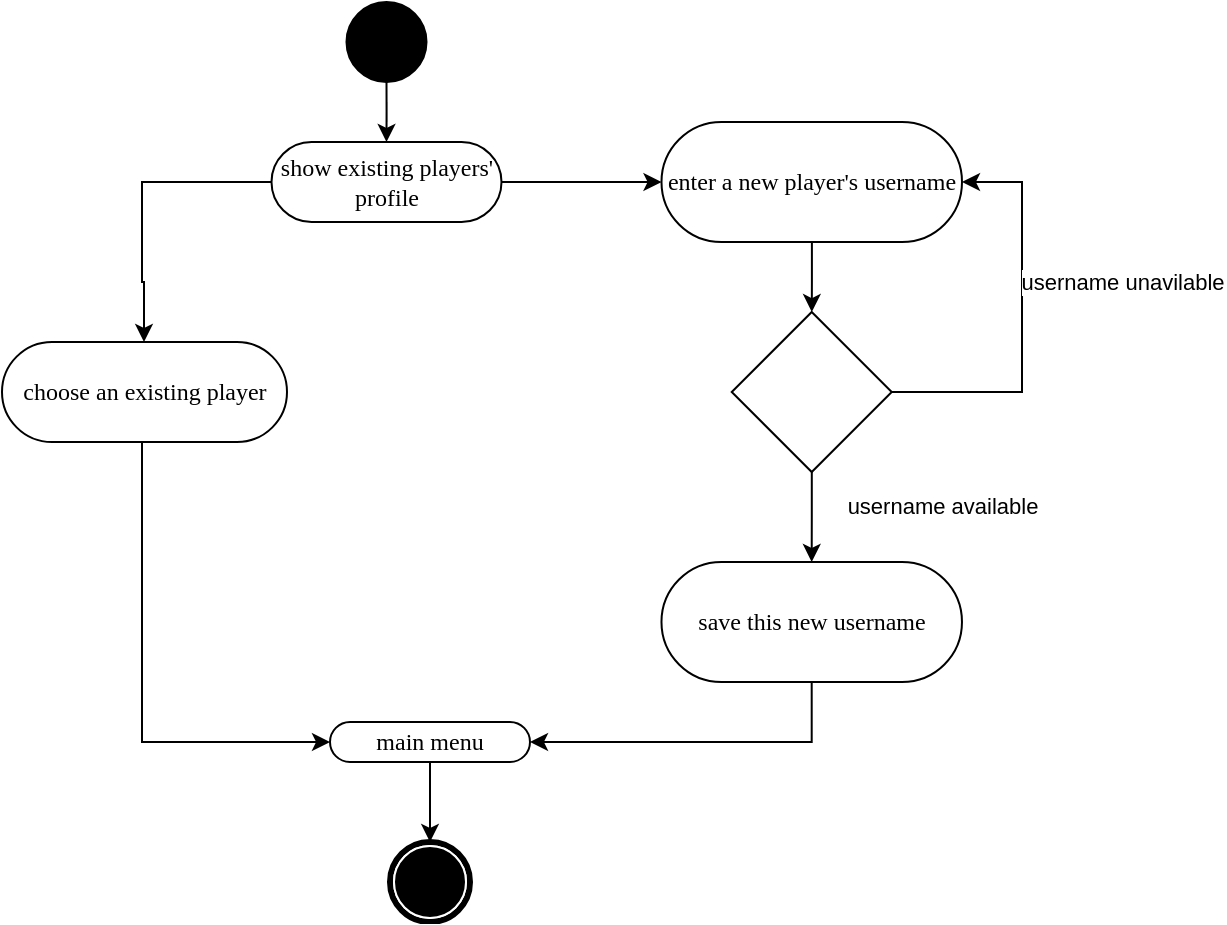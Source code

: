<mxfile version="23.1.1" type="github">
  <diagram name="第 1 页" id="5Fmc6TZa9lJt2DpzqyrR">
    <mxGraphModel dx="2074" dy="3478" grid="1" gridSize="10" guides="1" tooltips="1" connect="1" arrows="1" fold="1" page="1" pageScale="1" pageWidth="827" pageHeight="1169" math="0" shadow="0">
      <root>
        <mxCell id="0" />
        <mxCell id="1" parent="0" />
        <mxCell id="tl0OhDEsZjKwrp6nwjqD-1" value="" style="edgeStyle=orthogonalEdgeStyle;rounded=0;orthogonalLoop=1;jettySize=auto;html=1;" edge="1" parent="1" source="tl0OhDEsZjKwrp6nwjqD-2" target="tl0OhDEsZjKwrp6nwjqD-6">
          <mxGeometry relative="1" as="geometry">
            <Array as="points">
              <mxPoint x="220" y="-1630" />
            </Array>
          </mxGeometry>
        </mxCell>
        <mxCell id="tl0OhDEsZjKwrp6nwjqD-2" value="choose an existing player" style="rounded=1;whiteSpace=wrap;html=1;shadow=0;comic=0;labelBackgroundColor=none;strokeWidth=1;fontFamily=Verdana;fontSize=12;align=center;arcSize=50;" vertex="1" parent="1">
          <mxGeometry x="150" y="-1830" width="142.5" height="50" as="geometry" />
        </mxCell>
        <mxCell id="tl0OhDEsZjKwrp6nwjqD-3" value="" style="edgeStyle=orthogonalEdgeStyle;rounded=0;orthogonalLoop=1;jettySize=auto;html=1;entryX=0.5;entryY=0;entryDx=0;entryDy=0;" edge="1" parent="1" source="tl0OhDEsZjKwrp6nwjqD-4" target="tl0OhDEsZjKwrp6nwjqD-25">
          <mxGeometry relative="1" as="geometry">
            <mxPoint x="342.25" y="-1930" as="targetPoint" />
          </mxGeometry>
        </mxCell>
        <mxCell id="tl0OhDEsZjKwrp6nwjqD-4" value="" style="ellipse;whiteSpace=wrap;html=1;rounded=0;shadow=0;comic=0;labelBackgroundColor=none;strokeWidth=1;fillColor=#000000;fontFamily=Verdana;fontSize=12;align=center;" vertex="1" parent="1">
          <mxGeometry x="322.25" y="-2000" width="40" height="40" as="geometry" />
        </mxCell>
        <mxCell id="tl0OhDEsZjKwrp6nwjqD-26" value="" style="edgeStyle=orthogonalEdgeStyle;rounded=0;orthogonalLoop=1;jettySize=auto;html=1;" edge="1" parent="1" source="tl0OhDEsZjKwrp6nwjqD-6" target="tl0OhDEsZjKwrp6nwjqD-23">
          <mxGeometry relative="1" as="geometry" />
        </mxCell>
        <mxCell id="tl0OhDEsZjKwrp6nwjqD-6" value="main menu" style="rounded=1;whiteSpace=wrap;html=1;shadow=0;comic=0;labelBackgroundColor=none;strokeWidth=1;fontFamily=Verdana;fontSize=12;align=center;arcSize=50;" vertex="1" parent="1">
          <mxGeometry x="314" y="-1640" width="100" height="20" as="geometry" />
        </mxCell>
        <mxCell id="tl0OhDEsZjKwrp6nwjqD-33" value="" style="edgeStyle=orthogonalEdgeStyle;rounded=0;orthogonalLoop=1;jettySize=auto;html=1;entryX=1;entryY=0.5;entryDx=0;entryDy=0;" edge="1" parent="1" source="tl0OhDEsZjKwrp6nwjqD-20" target="tl0OhDEsZjKwrp6nwjqD-28">
          <mxGeometry relative="1" as="geometry">
            <mxPoint x="674.87" y="-1805" as="targetPoint" />
            <Array as="points">
              <mxPoint x="660" y="-1805" />
              <mxPoint x="660" y="-1910" />
            </Array>
          </mxGeometry>
        </mxCell>
        <mxCell id="tl0OhDEsZjKwrp6nwjqD-34" value="username unavilable" style="edgeLabel;html=1;align=center;verticalAlign=middle;resizable=0;points=[];" vertex="1" connectable="0" parent="tl0OhDEsZjKwrp6nwjqD-33">
          <mxGeometry x="0.33" y="-4" relative="1" as="geometry">
            <mxPoint x="46" y="13" as="offset" />
          </mxGeometry>
        </mxCell>
        <mxCell id="tl0OhDEsZjKwrp6nwjqD-36" value="" style="edgeStyle=orthogonalEdgeStyle;rounded=0;orthogonalLoop=1;jettySize=auto;html=1;" edge="1" parent="1" source="tl0OhDEsZjKwrp6nwjqD-20" target="tl0OhDEsZjKwrp6nwjqD-35">
          <mxGeometry relative="1" as="geometry" />
        </mxCell>
        <mxCell id="tl0OhDEsZjKwrp6nwjqD-40" value="username available" style="edgeLabel;html=1;align=center;verticalAlign=middle;resizable=0;points=[];" vertex="1" connectable="0" parent="tl0OhDEsZjKwrp6nwjqD-36">
          <mxGeometry x="-0.244" y="3" relative="1" as="geometry">
            <mxPoint x="62" as="offset" />
          </mxGeometry>
        </mxCell>
        <mxCell id="tl0OhDEsZjKwrp6nwjqD-20" value="" style="rhombus;whiteSpace=wrap;html=1;" vertex="1" parent="1">
          <mxGeometry x="514.87" y="-1845" width="80" height="80" as="geometry" />
        </mxCell>
        <mxCell id="tl0OhDEsZjKwrp6nwjqD-23" value="" style="shape=mxgraph.bpmn.shape;html=1;verticalLabelPosition=bottom;labelBackgroundColor=#ffffff;verticalAlign=top;perimeter=ellipsePerimeter;outline=end;symbol=terminate;rounded=0;shadow=0;comic=0;strokeWidth=1;fontFamily=Verdana;fontSize=12;align=center;" vertex="1" parent="1">
          <mxGeometry x="344" y="-1580" width="40" height="40" as="geometry" />
        </mxCell>
        <mxCell id="tl0OhDEsZjKwrp6nwjqD-24" value="" style="edgeStyle=orthogonalEdgeStyle;rounded=0;orthogonalLoop=1;jettySize=auto;html=1;" edge="1" parent="1" source="tl0OhDEsZjKwrp6nwjqD-25" target="tl0OhDEsZjKwrp6nwjqD-2">
          <mxGeometry relative="1" as="geometry">
            <Array as="points">
              <mxPoint x="220" y="-1910" />
              <mxPoint x="220" y="-1860" />
              <mxPoint x="221" y="-1860" />
            </Array>
          </mxGeometry>
        </mxCell>
        <mxCell id="tl0OhDEsZjKwrp6nwjqD-29" value="" style="edgeStyle=orthogonalEdgeStyle;rounded=0;orthogonalLoop=1;jettySize=auto;html=1;" edge="1" parent="1" source="tl0OhDEsZjKwrp6nwjqD-25" target="tl0OhDEsZjKwrp6nwjqD-28">
          <mxGeometry relative="1" as="geometry" />
        </mxCell>
        <mxCell id="tl0OhDEsZjKwrp6nwjqD-25" value="show existing players&#39; profile" style="rounded=1;whiteSpace=wrap;html=1;shadow=0;comic=0;labelBackgroundColor=none;strokeWidth=1;fontFamily=Verdana;fontSize=12;align=center;arcSize=50;" vertex="1" parent="1">
          <mxGeometry x="284.75" y="-1930" width="115" height="40" as="geometry" />
        </mxCell>
        <mxCell id="tl0OhDEsZjKwrp6nwjqD-30" value="" style="edgeStyle=orthogonalEdgeStyle;rounded=0;orthogonalLoop=1;jettySize=auto;html=1;" edge="1" parent="1" source="tl0OhDEsZjKwrp6nwjqD-28" target="tl0OhDEsZjKwrp6nwjqD-20">
          <mxGeometry relative="1" as="geometry" />
        </mxCell>
        <mxCell id="tl0OhDEsZjKwrp6nwjqD-28" value="enter a new player&#39;s username" style="rounded=1;whiteSpace=wrap;html=1;shadow=0;comic=0;labelBackgroundColor=none;strokeWidth=1;fontFamily=Verdana;fontSize=12;align=center;arcSize=50;" vertex="1" parent="1">
          <mxGeometry x="479.75" y="-1940" width="150.25" height="60" as="geometry" />
        </mxCell>
        <mxCell id="tl0OhDEsZjKwrp6nwjqD-38" value="" style="edgeStyle=orthogonalEdgeStyle;rounded=0;orthogonalLoop=1;jettySize=auto;html=1;entryX=1;entryY=0.5;entryDx=0;entryDy=0;" edge="1" parent="1" source="tl0OhDEsZjKwrp6nwjqD-35" target="tl0OhDEsZjKwrp6nwjqD-6">
          <mxGeometry relative="1" as="geometry">
            <mxPoint x="555" y="-1610" as="targetPoint" />
            <Array as="points">
              <mxPoint x="555" y="-1630" />
            </Array>
          </mxGeometry>
        </mxCell>
        <mxCell id="tl0OhDEsZjKwrp6nwjqD-35" value="save this new username" style="rounded=1;whiteSpace=wrap;html=1;shadow=0;comic=0;labelBackgroundColor=none;strokeWidth=1;fontFamily=Verdana;fontSize=12;align=center;arcSize=50;" vertex="1" parent="1">
          <mxGeometry x="479.74" y="-1720" width="150.25" height="60" as="geometry" />
        </mxCell>
      </root>
    </mxGraphModel>
  </diagram>
</mxfile>
